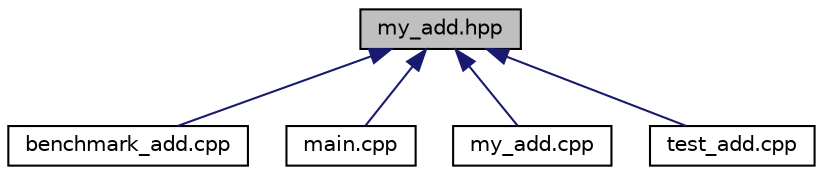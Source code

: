 digraph "my_add.hpp"
{
 // LATEX_PDF_SIZE
  edge [fontname="Helvetica",fontsize="10",labelfontname="Helvetica",labelfontsize="10"];
  node [fontname="Helvetica",fontsize="10",shape=record];
  Node1 [label="my_add.hpp",height=0.2,width=0.4,color="black", fillcolor="grey75", style="filled", fontcolor="black",tooltip=" "];
  Node1 -> Node2 [dir="back",color="midnightblue",fontsize="10",style="solid"];
  Node2 [label="benchmark_add.cpp",height=0.2,width=0.4,color="black", fillcolor="white", style="filled",URL="$benchmark__add_8cpp.html",tooltip=" "];
  Node1 -> Node3 [dir="back",color="midnightblue",fontsize="10",style="solid"];
  Node3 [label="main.cpp",height=0.2,width=0.4,color="black", fillcolor="white", style="filled",URL="$main_8cpp.html",tooltip=" "];
  Node1 -> Node4 [dir="back",color="midnightblue",fontsize="10",style="solid"];
  Node4 [label="my_add.cpp",height=0.2,width=0.4,color="black", fillcolor="white", style="filled",URL="$my__add_8cpp.html",tooltip=" "];
  Node1 -> Node5 [dir="back",color="midnightblue",fontsize="10",style="solid"];
  Node5 [label="test_add.cpp",height=0.2,width=0.4,color="black", fillcolor="white", style="filled",URL="$test__add_8cpp.html",tooltip=" "];
}
